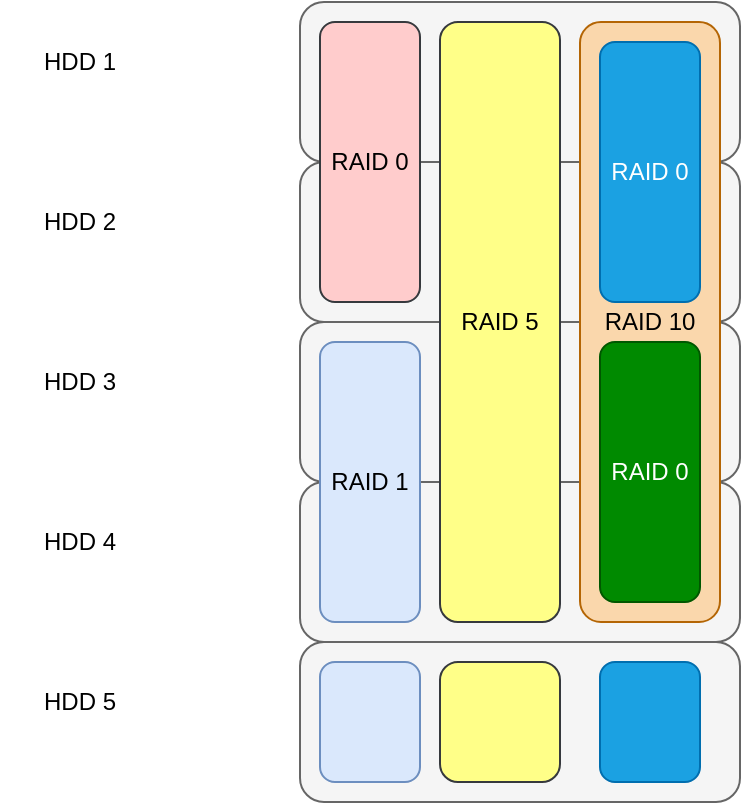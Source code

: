 <mxfile version="11.1.1" type="device"><diagram id="06UTQfald2KMnfr_pZZj" name="Страница 1"><mxGraphModel dx="2249" dy="855" grid="1" gridSize="10" guides="1" tooltips="1" connect="1" arrows="1" fold="1" page="1" pageScale="1" pageWidth="827" pageHeight="1169" math="0" shadow="0"><root><mxCell id="0"/><mxCell id="1" parent="0"/><mxCell id="s9EPTF188mKm9G-OAPH6-8" value="" style="rounded=1;whiteSpace=wrap;html=1;fillColor=#f5f5f5;strokeColor=#666666;fontColor=#333333;" vertex="1" parent="1"><mxGeometry x="120" y="320" width="220" height="80" as="geometry"/></mxCell><mxCell id="s9EPTF188mKm9G-OAPH6-2" value="" style="rounded=1;whiteSpace=wrap;html=1;fillColor=#f5f5f5;strokeColor=#666666;fontColor=#333333;" vertex="1" parent="1"><mxGeometry x="120" y="80" width="220" height="80" as="geometry"/></mxCell><mxCell id="s9EPTF188mKm9G-OAPH6-4" value="" style="rounded=1;whiteSpace=wrap;html=1;fillColor=#f5f5f5;strokeColor=#666666;fontColor=#333333;" vertex="1" parent="1"><mxGeometry x="120" y="160" width="220" height="80" as="geometry"/></mxCell><mxCell id="s9EPTF188mKm9G-OAPH6-6" value="" style="rounded=1;whiteSpace=wrap;html=1;fillColor=#f5f5f5;strokeColor=#666666;fontColor=#333333;" vertex="1" parent="1"><mxGeometry x="120" y="240" width="220" height="80" as="geometry"/></mxCell><mxCell id="s9EPTF188mKm9G-OAPH6-36" value="RAID 10" style="rounded=1;whiteSpace=wrap;html=1;fillColor=#fad7ac;strokeColor=#b46504;" vertex="1" parent="1"><mxGeometry x="260" y="90" width="70" height="300" as="geometry"/></mxCell><mxCell id="s9EPTF188mKm9G-OAPH6-1" value="" style="shape=image;html=1;verticalAlign=top;verticalLabelPosition=bottom;labelBackgroundColor=#ffffff;imageAspect=0;aspect=fixed;image=https://cdn0.iconfinder.com/data/icons/30-hardware-line-icons/64/HDD-128.png" vertex="1" parent="1"><mxGeometry x="40" y="80" width="80" height="80" as="geometry"/></mxCell><mxCell id="s9EPTF188mKm9G-OAPH6-3" value="" style="shape=image;html=1;verticalAlign=top;verticalLabelPosition=bottom;labelBackgroundColor=#ffffff;imageAspect=0;aspect=fixed;image=https://cdn0.iconfinder.com/data/icons/30-hardware-line-icons/64/HDD-128.png" vertex="1" parent="1"><mxGeometry x="40" y="160" width="80" height="80" as="geometry"/></mxCell><mxCell id="s9EPTF188mKm9G-OAPH6-5" value="" style="shape=image;html=1;verticalAlign=top;verticalLabelPosition=bottom;labelBackgroundColor=#ffffff;imageAspect=0;aspect=fixed;image=https://cdn0.iconfinder.com/data/icons/30-hardware-line-icons/64/HDD-128.png" vertex="1" parent="1"><mxGeometry x="40" y="240" width="80" height="80" as="geometry"/></mxCell><mxCell id="s9EPTF188mKm9G-OAPH6-7" value="" style="shape=image;html=1;verticalAlign=top;verticalLabelPosition=bottom;labelBackgroundColor=#ffffff;imageAspect=0;aspect=fixed;image=https://cdn0.iconfinder.com/data/icons/30-hardware-line-icons/64/HDD-128.png" vertex="1" parent="1"><mxGeometry x="40" y="320" width="80" height="80" as="geometry"/></mxCell><mxCell id="s9EPTF188mKm9G-OAPH6-9" value="HDD 1" style="text;html=1;strokeColor=none;fillColor=none;align=center;verticalAlign=middle;whiteSpace=wrap;rounded=0;" vertex="1" parent="1"><mxGeometry x="-30" y="100" width="80" height="20" as="geometry"/></mxCell><mxCell id="s9EPTF188mKm9G-OAPH6-10" value="HDD 2" style="text;html=1;strokeColor=none;fillColor=none;align=center;verticalAlign=middle;whiteSpace=wrap;rounded=0;" vertex="1" parent="1"><mxGeometry x="-30" y="180" width="80" height="20" as="geometry"/></mxCell><mxCell id="s9EPTF188mKm9G-OAPH6-11" value="HDD 3" style="text;html=1;strokeColor=none;fillColor=none;align=center;verticalAlign=middle;whiteSpace=wrap;rounded=0;" vertex="1" parent="1"><mxGeometry x="-30" y="260" width="80" height="20" as="geometry"/></mxCell><mxCell id="s9EPTF188mKm9G-OAPH6-12" value="HDD 4" style="text;html=1;strokeColor=none;fillColor=none;align=center;verticalAlign=middle;whiteSpace=wrap;rounded=0;" vertex="1" parent="1"><mxGeometry x="-30" y="340" width="80" height="20" as="geometry"/></mxCell><mxCell id="s9EPTF188mKm9G-OAPH6-13" value="RAID 0" style="rounded=1;whiteSpace=wrap;html=1;fillColor=#ffcccc;strokeColor=#36393d;" vertex="1" parent="1"><mxGeometry x="130" y="90" width="50" height="140" as="geometry"/></mxCell><mxCell id="s9EPTF188mKm9G-OAPH6-15" value="RAID 1" style="rounded=1;whiteSpace=wrap;html=1;fillColor=#dae8fc;strokeColor=#6c8ebf;" vertex="1" parent="1"><mxGeometry x="130" y="250" width="50" height="140" as="geometry"/></mxCell><mxCell id="s9EPTF188mKm9G-OAPH6-18" value="RAID 5" style="rounded=1;whiteSpace=wrap;html=1;fillColor=#ffff88;strokeColor=#36393d;" vertex="1" parent="1"><mxGeometry x="190" y="90" width="60" height="300" as="geometry"/></mxCell><mxCell id="s9EPTF188mKm9G-OAPH6-22" value="" style="shape=image;html=1;verticalAlign=top;verticalLabelPosition=bottom;labelBackgroundColor=#ffffff;imageAspect=0;aspect=fixed;image=https://cdn0.iconfinder.com/data/icons/30-hardware-line-icons/64/HDD-128.png" vertex="1" parent="1"><mxGeometry x="40" y="400" width="80" height="80" as="geometry"/></mxCell><mxCell id="s9EPTF188mKm9G-OAPH6-23" value="" style="rounded=1;whiteSpace=wrap;html=1;fillColor=#f5f5f5;strokeColor=#666666;fontColor=#333333;" vertex="1" parent="1"><mxGeometry x="120" y="400" width="220" height="80" as="geometry"/></mxCell><mxCell id="s9EPTF188mKm9G-OAPH6-26" value="HDD 5" style="text;html=1;strokeColor=none;fillColor=none;align=center;verticalAlign=middle;whiteSpace=wrap;rounded=0;" vertex="1" parent="1"><mxGeometry x="-30" y="420" width="80" height="20" as="geometry"/></mxCell><mxCell id="s9EPTF188mKm9G-OAPH6-28" value="" style="rounded=1;whiteSpace=wrap;html=1;fillColor=#dae8fc;strokeColor=#6c8ebf;" vertex="1" parent="1"><mxGeometry x="130" y="410" width="50" height="60" as="geometry"/></mxCell><mxCell id="s9EPTF188mKm9G-OAPH6-30" value="" style="rounded=1;whiteSpace=wrap;html=1;fillColor=#ffff88;strokeColor=#36393d;" vertex="1" parent="1"><mxGeometry x="190" y="410" width="60" height="60" as="geometry"/></mxCell><mxCell id="s9EPTF188mKm9G-OAPH6-32" value="RAID 0" style="rounded=1;whiteSpace=wrap;html=1;fillColor=#1ba1e2;strokeColor=#006EAF;fontColor=#ffffff;" vertex="1" parent="1"><mxGeometry x="270" y="100" width="50" height="130" as="geometry"/></mxCell><mxCell id="s9EPTF188mKm9G-OAPH6-35" value="RAID 0" style="rounded=1;whiteSpace=wrap;html=1;fillColor=#008a00;strokeColor=#005700;fontColor=#ffffff;" vertex="1" parent="1"><mxGeometry x="270" y="250" width="50" height="130" as="geometry"/></mxCell><mxCell id="s9EPTF188mKm9G-OAPH6-42" value="" style="rounded=1;whiteSpace=wrap;html=1;fillColor=#1ba1e2;strokeColor=#006EAF;fontColor=#ffffff;" vertex="1" parent="1"><mxGeometry x="270" y="410" width="50" height="60" as="geometry"/></mxCell></root></mxGraphModel></diagram></mxfile>